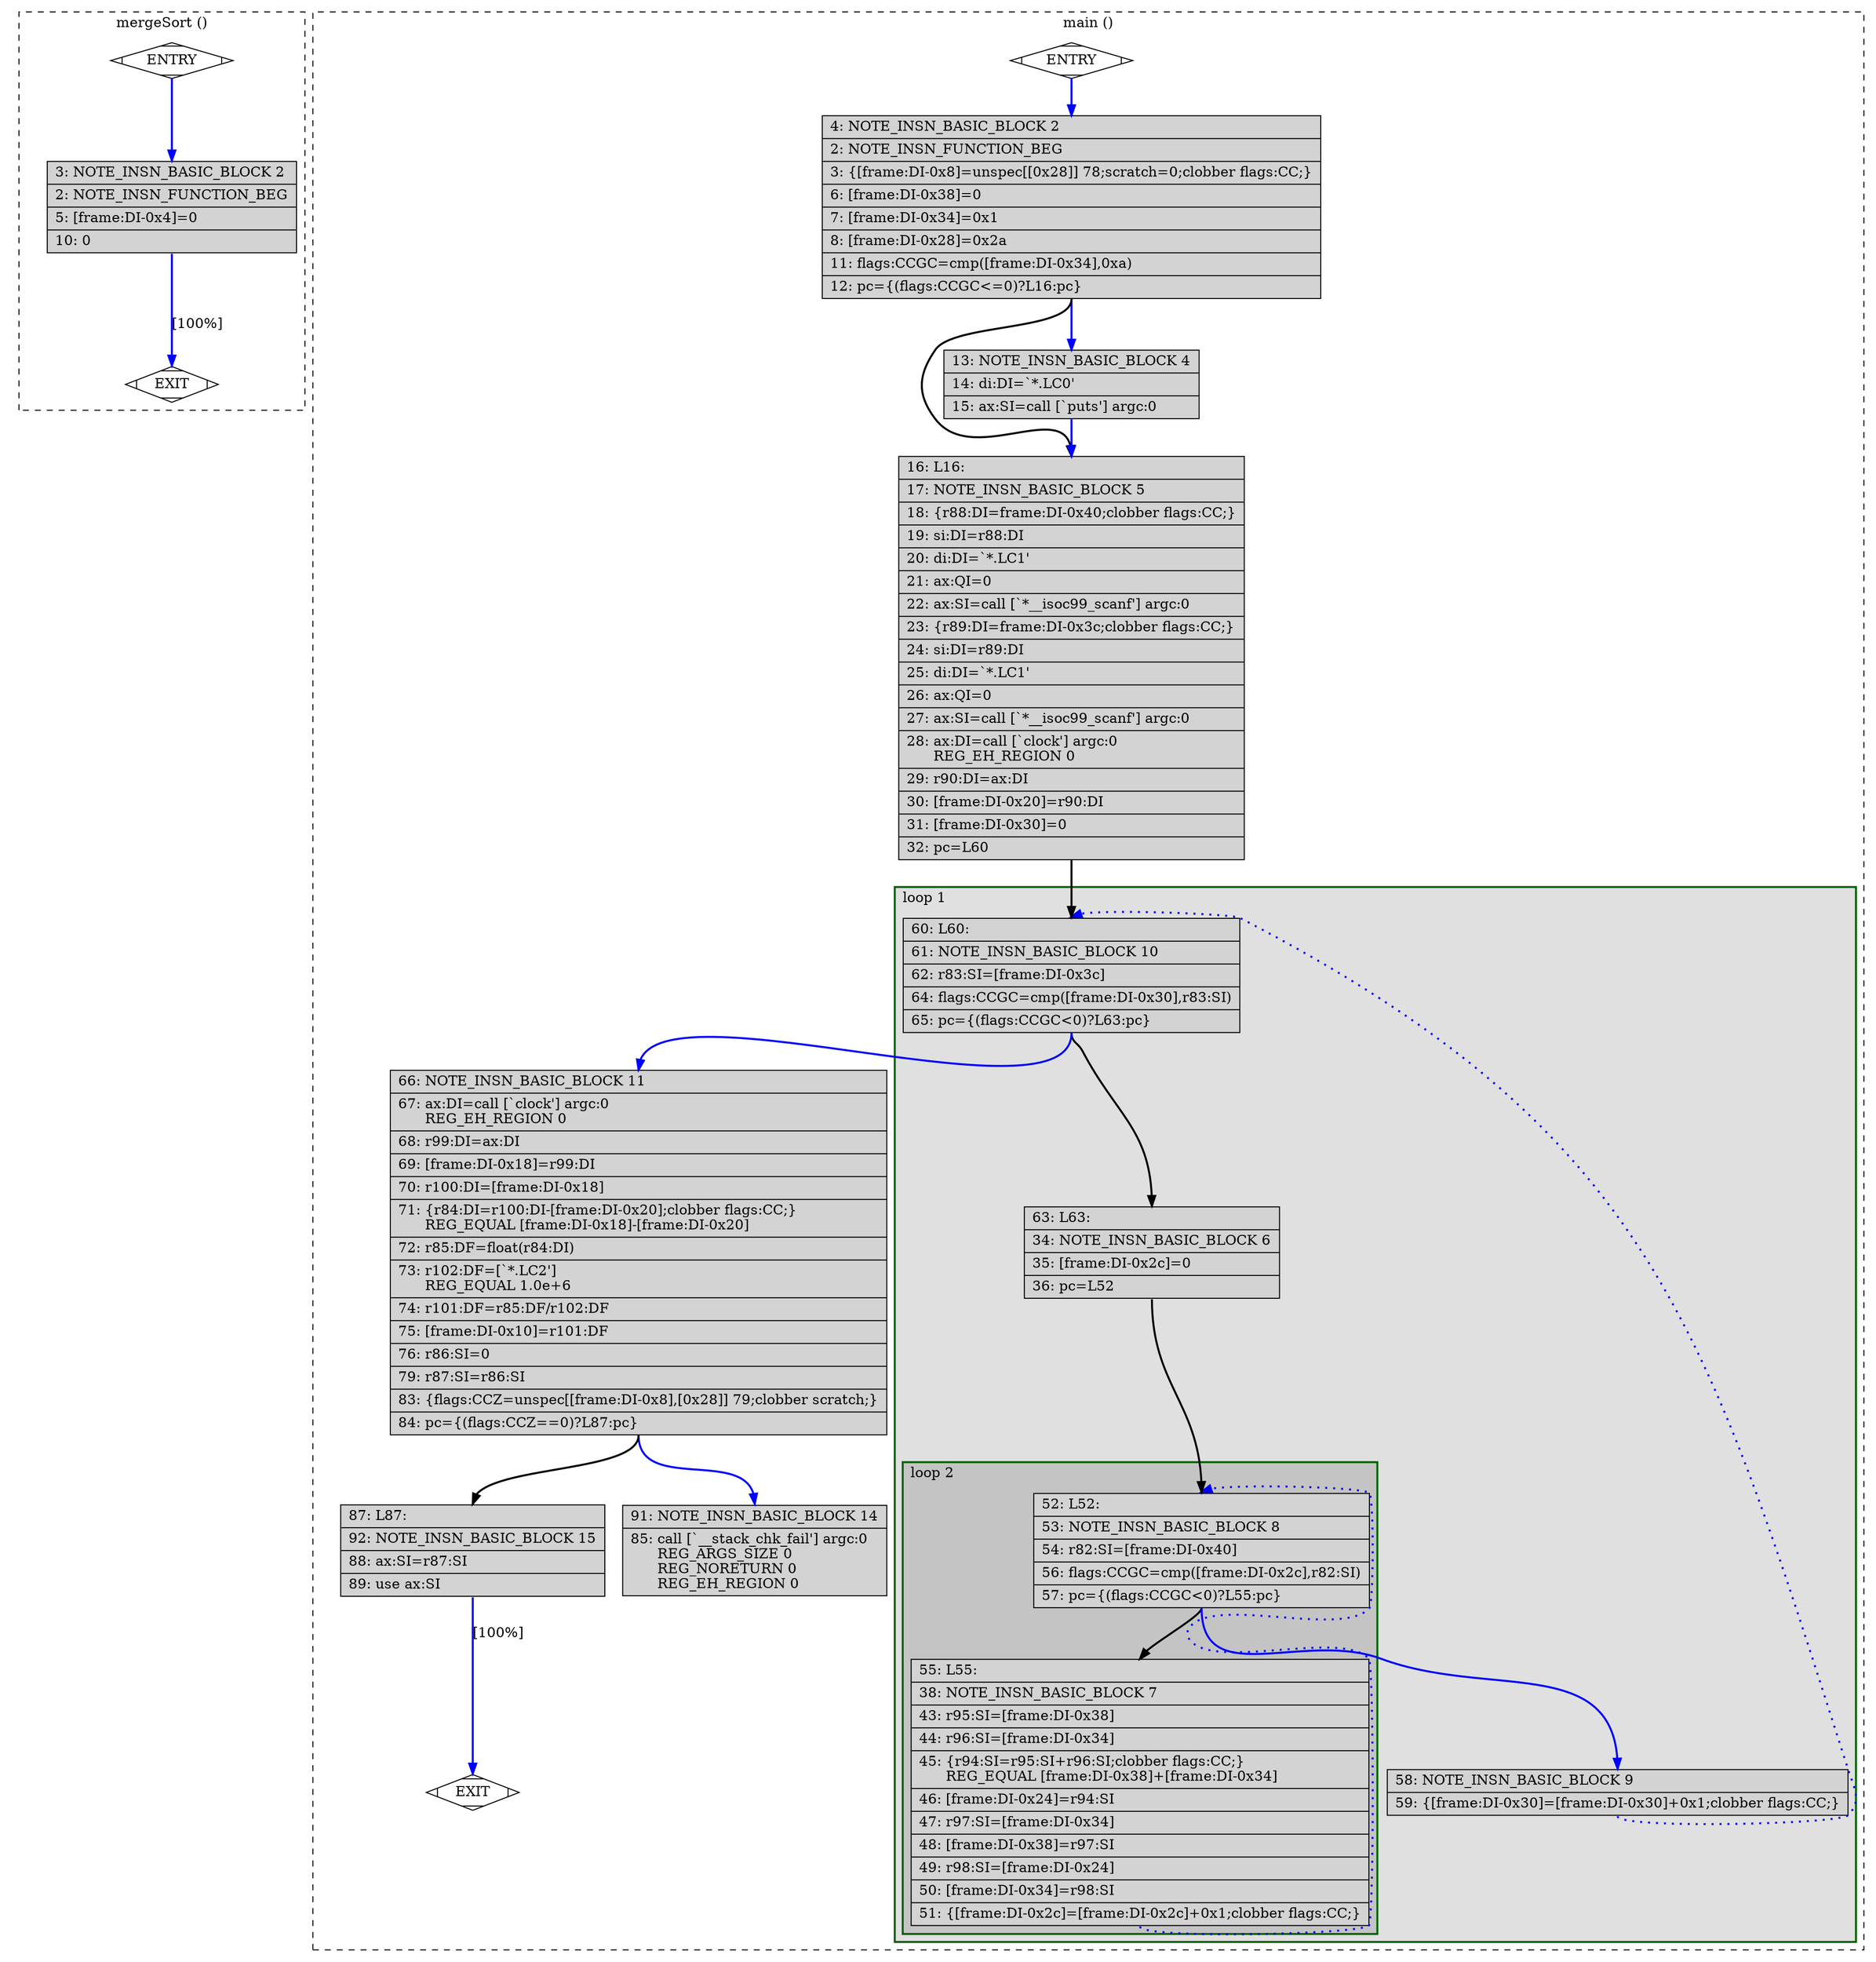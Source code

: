 digraph "main.c.234r.vregs" {
overlap=false;
subgraph "cluster_mergeSort" {
	style="dashed";
	color="black";
	label="mergeSort ()";
	fn_0_basic_block_0 [shape=Mdiamond,style=filled,fillcolor=white,label="ENTRY"];

	fn_0_basic_block_1 [shape=Mdiamond,style=filled,fillcolor=white,label="EXIT"];

	fn_0_basic_block_2 [shape=record,style=filled,fillcolor=lightgrey,label="{\ \ \ \ 3:\ NOTE_INSN_BASIC_BLOCK\ 2\l\
|\ \ \ \ 2:\ NOTE_INSN_FUNCTION_BEG\l\
|\ \ \ \ 5:\ [frame:DI-0x4]=0\l\
|\ \ \ 10:\ 0\l\
}"];

	fn_0_basic_block_0:s -> fn_0_basic_block_2:n [style="solid,bold",color=blue,weight=100,constraint=true];
	fn_0_basic_block_2:s -> fn_0_basic_block_1:n [style="solid,bold",color=blue,weight=100,constraint=true,label="[100%]"];
	fn_0_basic_block_0:s -> fn_0_basic_block_1:n [style="invis",constraint=true];
}
subgraph "cluster_main" {
	style="dashed";
	color="black";
	label="main ()";
	subgraph cluster_1_1 {
	style="filled";
	color="darkgreen";
	fillcolor="grey88";
	label="loop 1";
	labeljust=l;
	penwidth=2;
	subgraph cluster_1_2 {
	style="filled";
	color="darkgreen";
	fillcolor="grey77";
	label="loop 2";
	labeljust=l;
	penwidth=2;
	fn_1_basic_block_8 [shape=record,style=filled,fillcolor=lightgrey,label="{\ \ \ 52:\ L52:\l\
|\ \ \ 53:\ NOTE_INSN_BASIC_BLOCK\ 8\l\
|\ \ \ 54:\ r82:SI=[frame:DI-0x40]\l\
|\ \ \ 56:\ flags:CCGC=cmp([frame:DI-0x2c],r82:SI)\l\
|\ \ \ 57:\ pc=\{(flags:CCGC\<0)?L55:pc\}\l\
}"];

	fn_1_basic_block_7 [shape=record,style=filled,fillcolor=lightgrey,label="{\ \ \ 55:\ L55:\l\
|\ \ \ 38:\ NOTE_INSN_BASIC_BLOCK\ 7\l\
|\ \ \ 43:\ r95:SI=[frame:DI-0x38]\l\
|\ \ \ 44:\ r96:SI=[frame:DI-0x34]\l\
|\ \ \ 45:\ \{r94:SI=r95:SI+r96:SI;clobber\ flags:CC;\}\l\
\ \ \ \ \ \ REG_EQUAL\ [frame:DI-0x38]+[frame:DI-0x34]\l\
|\ \ \ 46:\ [frame:DI-0x24]=r94:SI\l\
|\ \ \ 47:\ r97:SI=[frame:DI-0x34]\l\
|\ \ \ 48:\ [frame:DI-0x38]=r97:SI\l\
|\ \ \ 49:\ r98:SI=[frame:DI-0x24]\l\
|\ \ \ 50:\ [frame:DI-0x34]=r98:SI\l\
|\ \ \ 51:\ \{[frame:DI-0x2c]=[frame:DI-0x2c]+0x1;clobber\ flags:CC;\}\l\
}"];

	}
	fn_1_basic_block_10 [shape=record,style=filled,fillcolor=lightgrey,label="{\ \ \ 60:\ L60:\l\
|\ \ \ 61:\ NOTE_INSN_BASIC_BLOCK\ 10\l\
|\ \ \ 62:\ r83:SI=[frame:DI-0x3c]\l\
|\ \ \ 64:\ flags:CCGC=cmp([frame:DI-0x30],r83:SI)\l\
|\ \ \ 65:\ pc=\{(flags:CCGC\<0)?L63:pc\}\l\
}"];

	fn_1_basic_block_6 [shape=record,style=filled,fillcolor=lightgrey,label="{\ \ \ 63:\ L63:\l\
|\ \ \ 34:\ NOTE_INSN_BASIC_BLOCK\ 6\l\
|\ \ \ 35:\ [frame:DI-0x2c]=0\l\
|\ \ \ 36:\ pc=L52\l\
}"];

	fn_1_basic_block_9 [shape=record,style=filled,fillcolor=lightgrey,label="{\ \ \ 58:\ NOTE_INSN_BASIC_BLOCK\ 9\l\
|\ \ \ 59:\ \{[frame:DI-0x30]=[frame:DI-0x30]+0x1;clobber\ flags:CC;\}\l\
}"];

	}
	fn_1_basic_block_0 [shape=Mdiamond,style=filled,fillcolor=white,label="ENTRY"];

	fn_1_basic_block_1 [shape=Mdiamond,style=filled,fillcolor=white,label="EXIT"];

	fn_1_basic_block_2 [shape=record,style=filled,fillcolor=lightgrey,label="{\ \ \ \ 4:\ NOTE_INSN_BASIC_BLOCK\ 2\l\
|\ \ \ \ 2:\ NOTE_INSN_FUNCTION_BEG\l\
|\ \ \ \ 3:\ \{[frame:DI-0x8]=unspec[[0x28]]\ 78;scratch=0;clobber\ flags:CC;\}\l\
|\ \ \ \ 6:\ [frame:DI-0x38]=0\l\
|\ \ \ \ 7:\ [frame:DI-0x34]=0x1\l\
|\ \ \ \ 8:\ [frame:DI-0x28]=0x2a\l\
|\ \ \ 11:\ flags:CCGC=cmp([frame:DI-0x34],0xa)\l\
|\ \ \ 12:\ pc=\{(flags:CCGC\<=0)?L16:pc\}\l\
}"];

	fn_1_basic_block_4 [shape=record,style=filled,fillcolor=lightgrey,label="{\ \ \ 13:\ NOTE_INSN_BASIC_BLOCK\ 4\l\
|\ \ \ 14:\ di:DI=`*.LC0'\l\
|\ \ \ 15:\ ax:SI=call\ [`puts']\ argc:0\l\
}"];

	fn_1_basic_block_5 [shape=record,style=filled,fillcolor=lightgrey,label="{\ \ \ 16:\ L16:\l\
|\ \ \ 17:\ NOTE_INSN_BASIC_BLOCK\ 5\l\
|\ \ \ 18:\ \{r88:DI=frame:DI-0x40;clobber\ flags:CC;\}\l\
|\ \ \ 19:\ si:DI=r88:DI\l\
|\ \ \ 20:\ di:DI=`*.LC1'\l\
|\ \ \ 21:\ ax:QI=0\l\
|\ \ \ 22:\ ax:SI=call\ [`*__isoc99_scanf']\ argc:0\l\
|\ \ \ 23:\ \{r89:DI=frame:DI-0x3c;clobber\ flags:CC;\}\l\
|\ \ \ 24:\ si:DI=r89:DI\l\
|\ \ \ 25:\ di:DI=`*.LC1'\l\
|\ \ \ 26:\ ax:QI=0\l\
|\ \ \ 27:\ ax:SI=call\ [`*__isoc99_scanf']\ argc:0\l\
|\ \ \ 28:\ ax:DI=call\ [`clock']\ argc:0\l\
\ \ \ \ \ \ REG_EH_REGION\ 0\l\
|\ \ \ 29:\ r90:DI=ax:DI\l\
|\ \ \ 30:\ [frame:DI-0x20]=r90:DI\l\
|\ \ \ 31:\ [frame:DI-0x30]=0\l\
|\ \ \ 32:\ pc=L60\l\
}"];

	fn_1_basic_block_11 [shape=record,style=filled,fillcolor=lightgrey,label="{\ \ \ 66:\ NOTE_INSN_BASIC_BLOCK\ 11\l\
|\ \ \ 67:\ ax:DI=call\ [`clock']\ argc:0\l\
\ \ \ \ \ \ REG_EH_REGION\ 0\l\
|\ \ \ 68:\ r99:DI=ax:DI\l\
|\ \ \ 69:\ [frame:DI-0x18]=r99:DI\l\
|\ \ \ 70:\ r100:DI=[frame:DI-0x18]\l\
|\ \ \ 71:\ \{r84:DI=r100:DI-[frame:DI-0x20];clobber\ flags:CC;\}\l\
\ \ \ \ \ \ REG_EQUAL\ [frame:DI-0x18]-[frame:DI-0x20]\l\
|\ \ \ 72:\ r85:DF=float(r84:DI)\l\
|\ \ \ 73:\ r102:DF=[`*.LC2']\l\
\ \ \ \ \ \ REG_EQUAL\ 1.0e+6\l\
|\ \ \ 74:\ r101:DF=r85:DF/r102:DF\l\
|\ \ \ 75:\ [frame:DI-0x10]=r101:DF\l\
|\ \ \ 76:\ r86:SI=0\l\
|\ \ \ 79:\ r87:SI=r86:SI\l\
|\ \ \ 83:\ \{flags:CCZ=unspec[[frame:DI-0x8],[0x28]]\ 79;clobber\ scratch;\}\l\
|\ \ \ 84:\ pc=\{(flags:CCZ==0)?L87:pc\}\l\
}"];

	fn_1_basic_block_14 [shape=record,style=filled,fillcolor=lightgrey,label="{\ \ \ 91:\ NOTE_INSN_BASIC_BLOCK\ 14\l\
|\ \ \ 85:\ call\ [`__stack_chk_fail']\ argc:0\l\
\ \ \ \ \ \ REG_ARGS_SIZE\ 0\l\
\ \ \ \ \ \ REG_NORETURN\ 0\l\
\ \ \ \ \ \ REG_EH_REGION\ 0\l\
}"];

	fn_1_basic_block_15 [shape=record,style=filled,fillcolor=lightgrey,label="{\ \ \ 87:\ L87:\l\
|\ \ \ 92:\ NOTE_INSN_BASIC_BLOCK\ 15\l\
|\ \ \ 88:\ ax:SI=r87:SI\l\
|\ \ \ 89:\ use\ ax:SI\l\
}"];

	fn_1_basic_block_0:s -> fn_1_basic_block_2:n [style="solid,bold",color=blue,weight=100,constraint=true];
	fn_1_basic_block_2:s -> fn_1_basic_block_4:n [style="solid,bold",color=blue,weight=100,constraint=true];
	fn_1_basic_block_2:s -> fn_1_basic_block_5:n [style="solid,bold",color=black,weight=10,constraint=true];
	fn_1_basic_block_4:s -> fn_1_basic_block_5:n [style="solid,bold",color=blue,weight=100,constraint=true];
	fn_1_basic_block_5:s -> fn_1_basic_block_10:n [style="solid,bold",color=black,weight=10,constraint=true];
	fn_1_basic_block_6:s -> fn_1_basic_block_8:n [style="solid,bold",color=black,weight=10,constraint=true];
	fn_1_basic_block_7:s -> fn_1_basic_block_8:n [style="dotted,bold",color=blue,weight=10,constraint=false];
	fn_1_basic_block_8:s -> fn_1_basic_block_7:n [style="solid,bold",color=black,weight=10,constraint=true];
	fn_1_basic_block_8:s -> fn_1_basic_block_9:n [style="solid,bold",color=blue,weight=100,constraint=true];
	fn_1_basic_block_9:s -> fn_1_basic_block_10:n [style="dotted,bold",color=blue,weight=10,constraint=false];
	fn_1_basic_block_10:s -> fn_1_basic_block_6:n [style="solid,bold",color=black,weight=10,constraint=true];
	fn_1_basic_block_10:s -> fn_1_basic_block_11:n [style="solid,bold",color=blue,weight=100,constraint=true];
	fn_1_basic_block_11:s -> fn_1_basic_block_15:n [style="solid,bold",color=black,weight=10,constraint=true];
	fn_1_basic_block_11:s -> fn_1_basic_block_14:n [style="solid,bold",color=blue,weight=100,constraint=true];
	fn_1_basic_block_15:s -> fn_1_basic_block_1:n [style="solid,bold",color=blue,weight=100,constraint=true,label="[100%]"];
	fn_1_basic_block_0:s -> fn_1_basic_block_1:n [style="invis",constraint=true];
}
}
